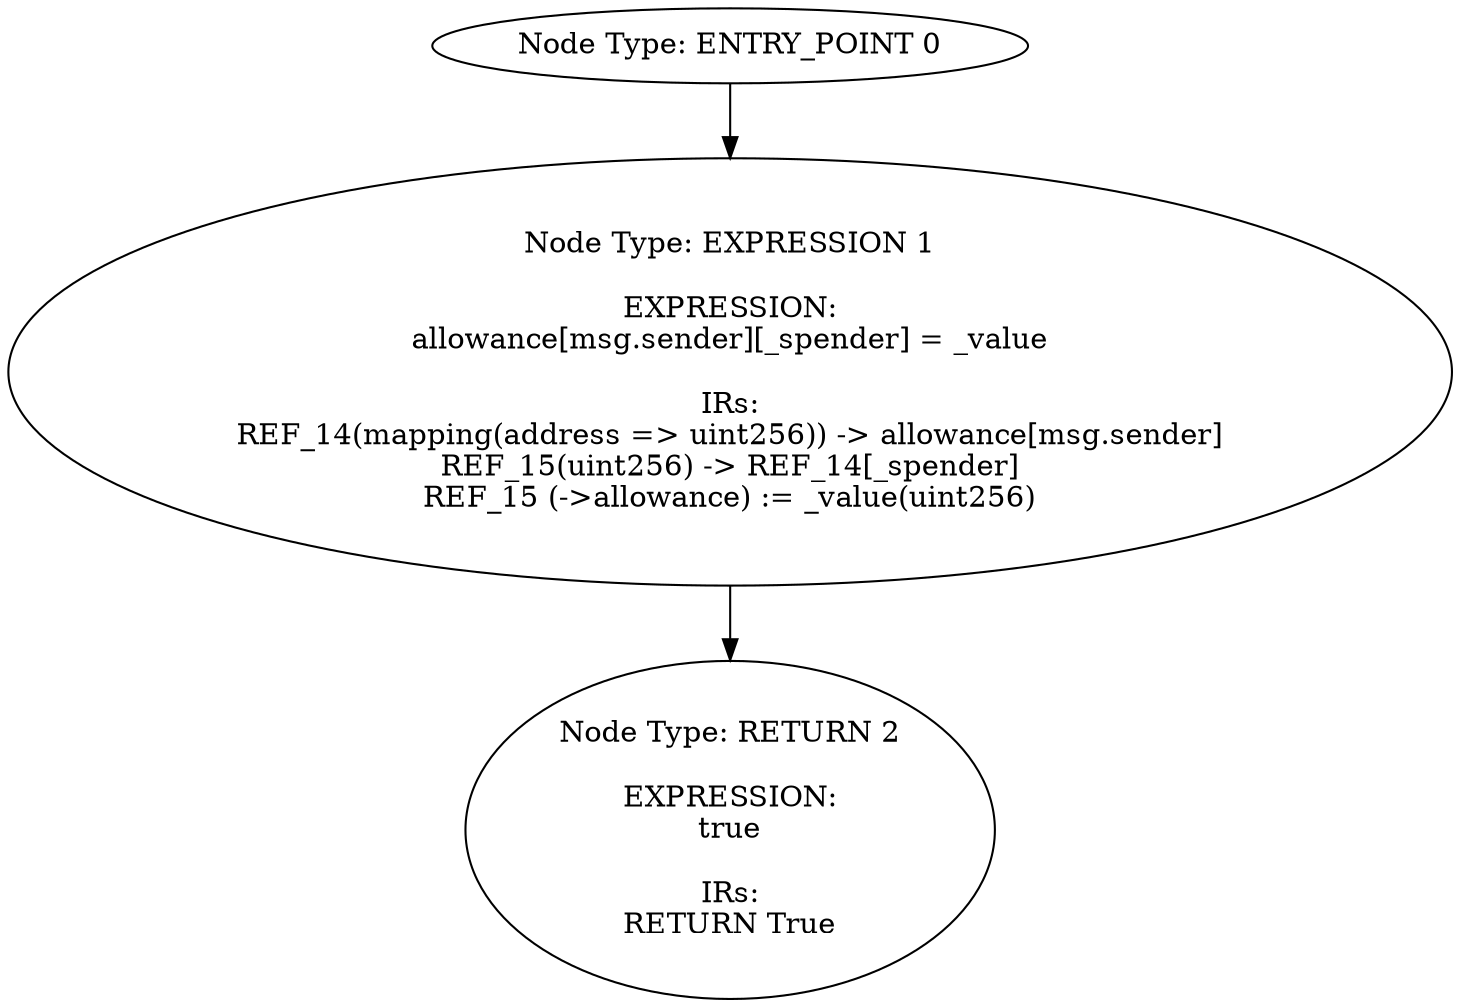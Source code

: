 digraph{
0[label="Node Type: ENTRY_POINT 0
"];
0->1;
1[label="Node Type: EXPRESSION 1

EXPRESSION:
allowance[msg.sender][_spender] = _value

IRs:
REF_14(mapping(address => uint256)) -> allowance[msg.sender]
REF_15(uint256) -> REF_14[_spender]
REF_15 (->allowance) := _value(uint256)"];
1->2;
2[label="Node Type: RETURN 2

EXPRESSION:
true

IRs:
RETURN True"];
}
